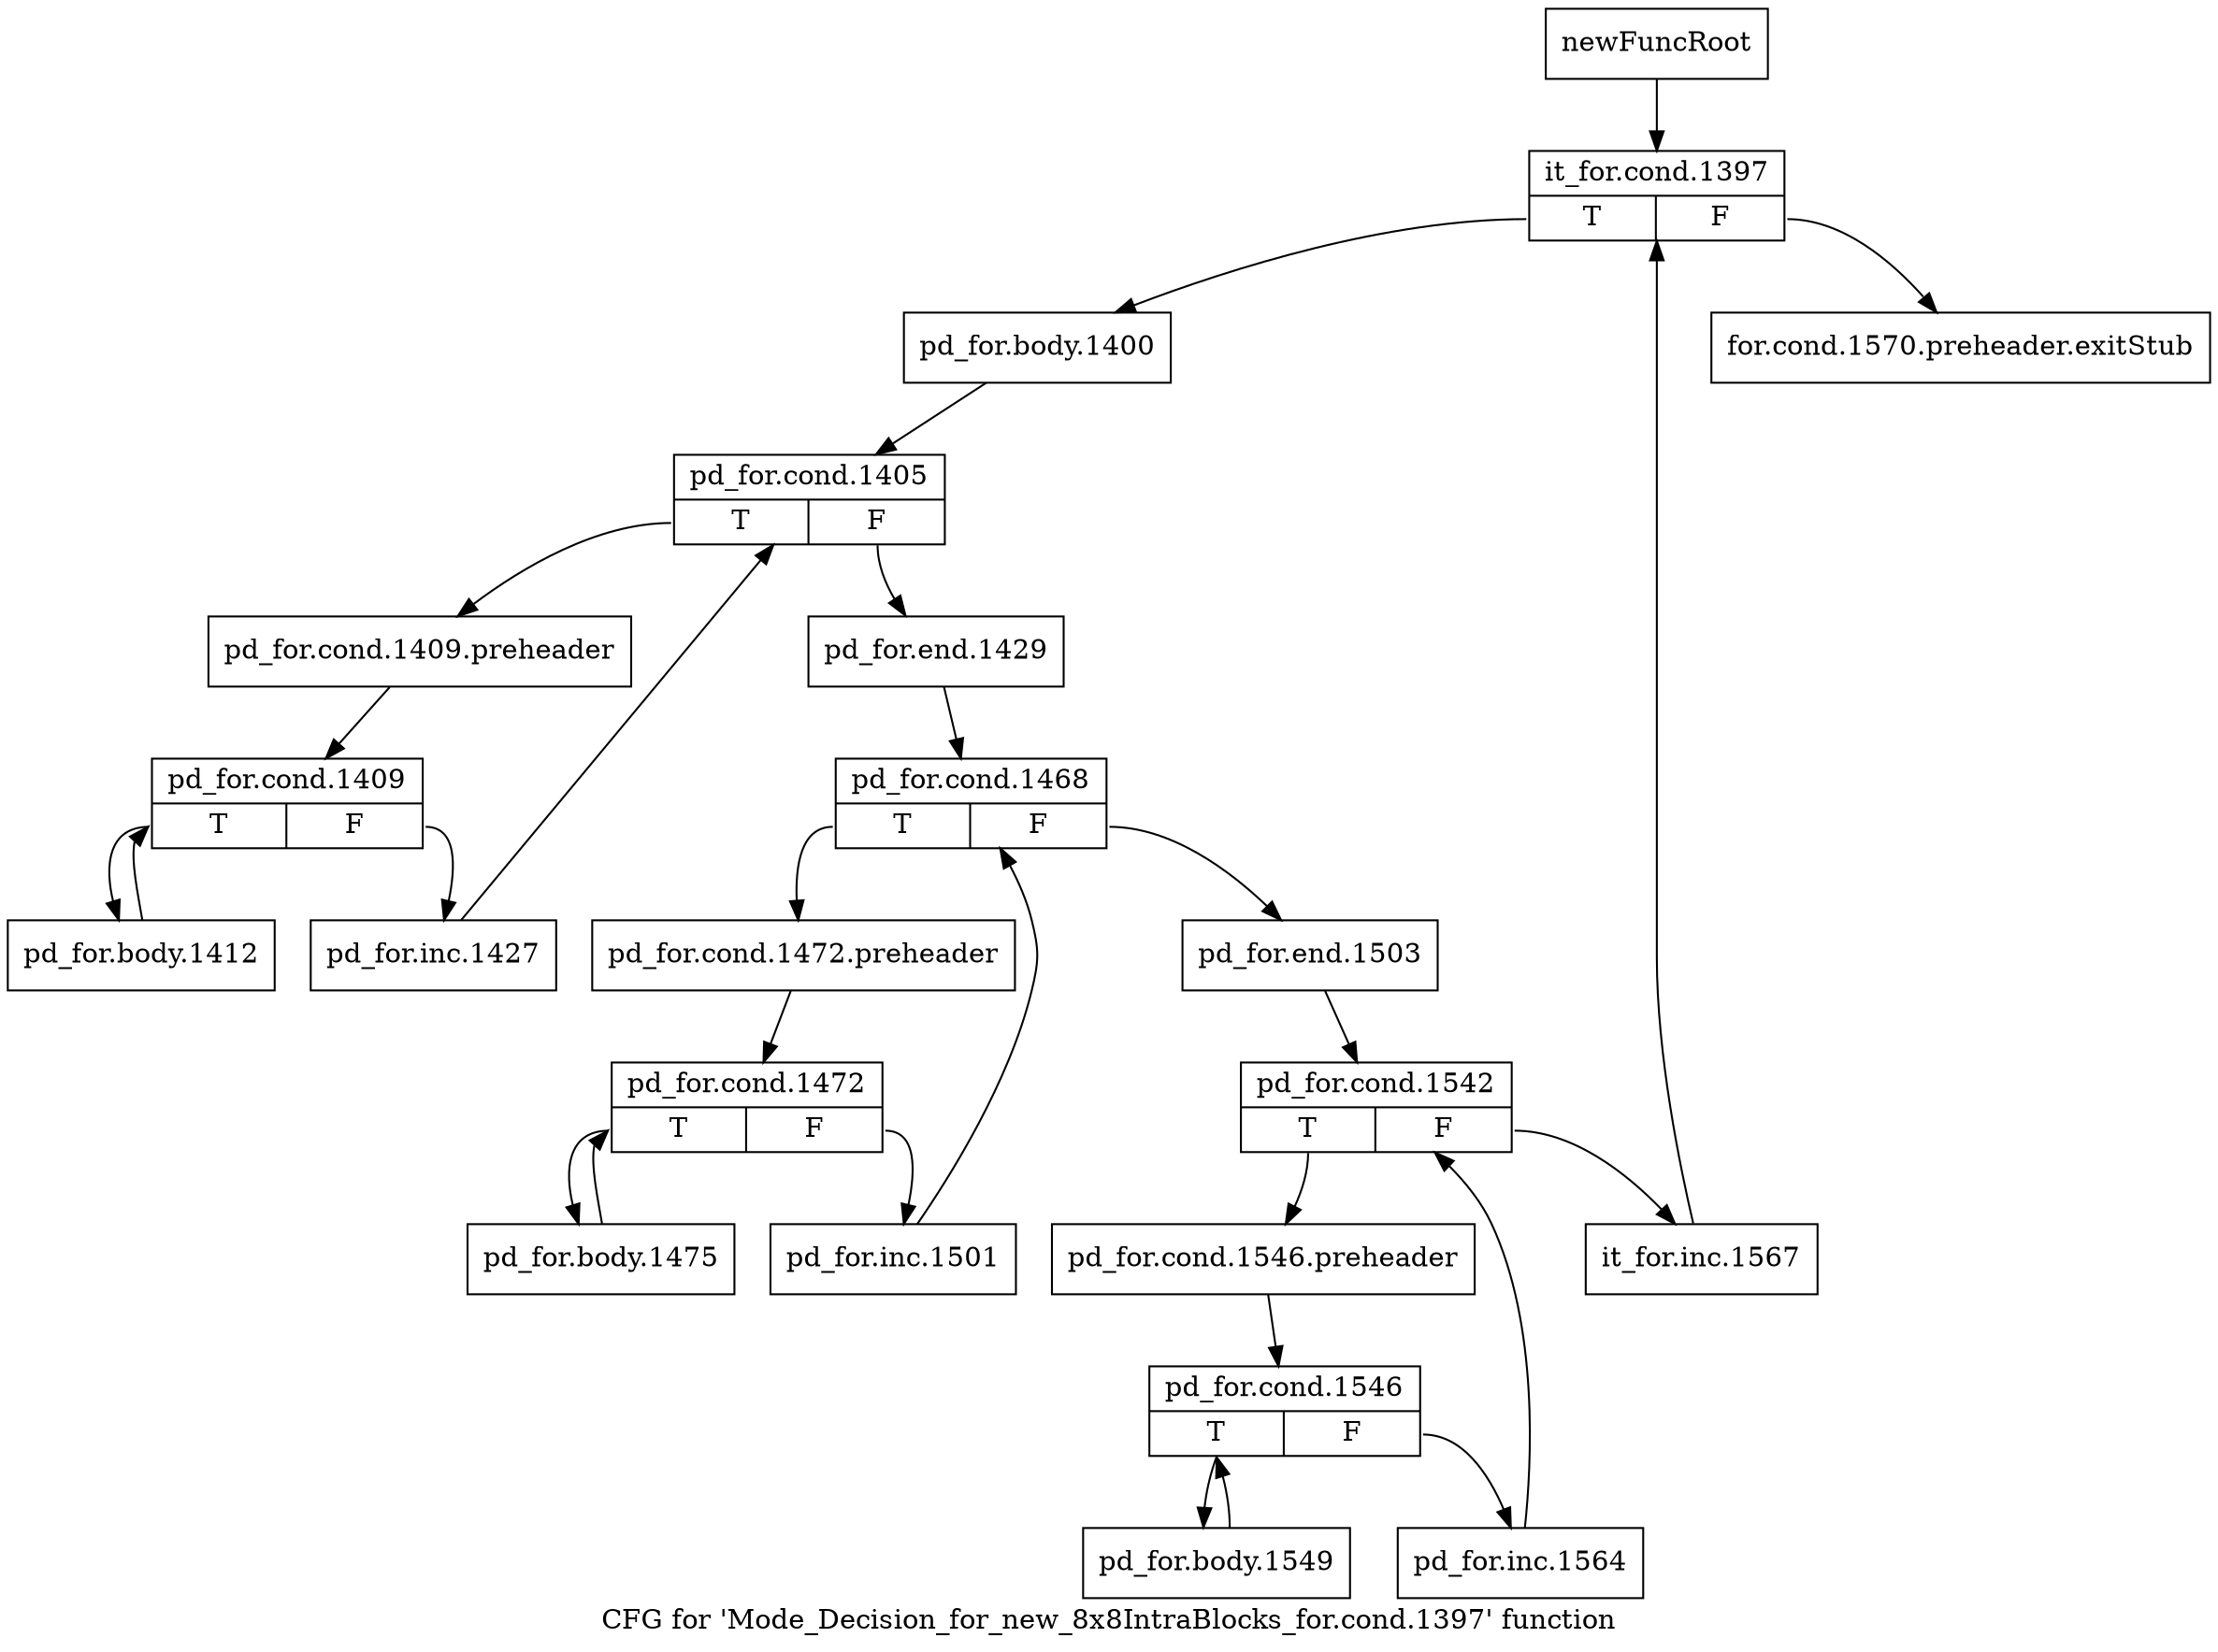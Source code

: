 digraph "CFG for 'Mode_Decision_for_new_8x8IntraBlocks_for.cond.1397' function" {
	label="CFG for 'Mode_Decision_for_new_8x8IntraBlocks_for.cond.1397' function";

	Node0x2ef8500 [shape=record,label="{newFuncRoot}"];
	Node0x2ef8500 -> Node0x2ef85a0;
	Node0x2ef8550 [shape=record,label="{for.cond.1570.preheader.exitStub}"];
	Node0x2ef85a0 [shape=record,label="{it_for.cond.1397|{<s0>T|<s1>F}}"];
	Node0x2ef85a0:s0 -> Node0x2ef85f0;
	Node0x2ef85a0:s1 -> Node0x2ef8550;
	Node0x2ef85f0 [shape=record,label="{pd_for.body.1400}"];
	Node0x2ef85f0 -> Node0x2ef8640;
	Node0x2ef8640 [shape=record,label="{pd_for.cond.1405|{<s0>T|<s1>F}}"];
	Node0x2ef8640:s0 -> Node0x2efad80;
	Node0x2ef8640:s1 -> Node0x2ef8690;
	Node0x2ef8690 [shape=record,label="{pd_for.end.1429}"];
	Node0x2ef8690 -> Node0x2ef86e0;
	Node0x2ef86e0 [shape=record,label="{pd_for.cond.1468|{<s0>T|<s1>F}}"];
	Node0x2ef86e0:s0 -> Node0x2efac40;
	Node0x2ef86e0:s1 -> Node0x2ef8730;
	Node0x2ef8730 [shape=record,label="{pd_for.end.1503}"];
	Node0x2ef8730 -> Node0x2ef8780;
	Node0x2ef8780 [shape=record,label="{pd_for.cond.1542|{<s0>T|<s1>F}}"];
	Node0x2ef8780:s0 -> Node0x2ef8820;
	Node0x2ef8780:s1 -> Node0x2ef87d0;
	Node0x2ef87d0 [shape=record,label="{it_for.inc.1567}"];
	Node0x2ef87d0 -> Node0x2ef85a0;
	Node0x2ef8820 [shape=record,label="{pd_for.cond.1546.preheader}"];
	Node0x2ef8820 -> Node0x2ef8870;
	Node0x2ef8870 [shape=record,label="{pd_for.cond.1546|{<s0>T|<s1>F}}"];
	Node0x2ef8870:s0 -> Node0x2efabf0;
	Node0x2ef8870:s1 -> Node0x2efaba0;
	Node0x2efaba0 [shape=record,label="{pd_for.inc.1564}"];
	Node0x2efaba0 -> Node0x2ef8780;
	Node0x2efabf0 [shape=record,label="{pd_for.body.1549}"];
	Node0x2efabf0 -> Node0x2ef8870;
	Node0x2efac40 [shape=record,label="{pd_for.cond.1472.preheader}"];
	Node0x2efac40 -> Node0x2efac90;
	Node0x2efac90 [shape=record,label="{pd_for.cond.1472|{<s0>T|<s1>F}}"];
	Node0x2efac90:s0 -> Node0x2efad30;
	Node0x2efac90:s1 -> Node0x2eface0;
	Node0x2eface0 [shape=record,label="{pd_for.inc.1501}"];
	Node0x2eface0 -> Node0x2ef86e0;
	Node0x2efad30 [shape=record,label="{pd_for.body.1475}"];
	Node0x2efad30 -> Node0x2efac90;
	Node0x2efad80 [shape=record,label="{pd_for.cond.1409.preheader}"];
	Node0x2efad80 -> Node0x2efadd0;
	Node0x2efadd0 [shape=record,label="{pd_for.cond.1409|{<s0>T|<s1>F}}"];
	Node0x2efadd0:s0 -> Node0x2efae70;
	Node0x2efadd0:s1 -> Node0x2efae20;
	Node0x2efae20 [shape=record,label="{pd_for.inc.1427}"];
	Node0x2efae20 -> Node0x2ef8640;
	Node0x2efae70 [shape=record,label="{pd_for.body.1412}"];
	Node0x2efae70 -> Node0x2efadd0;
}
